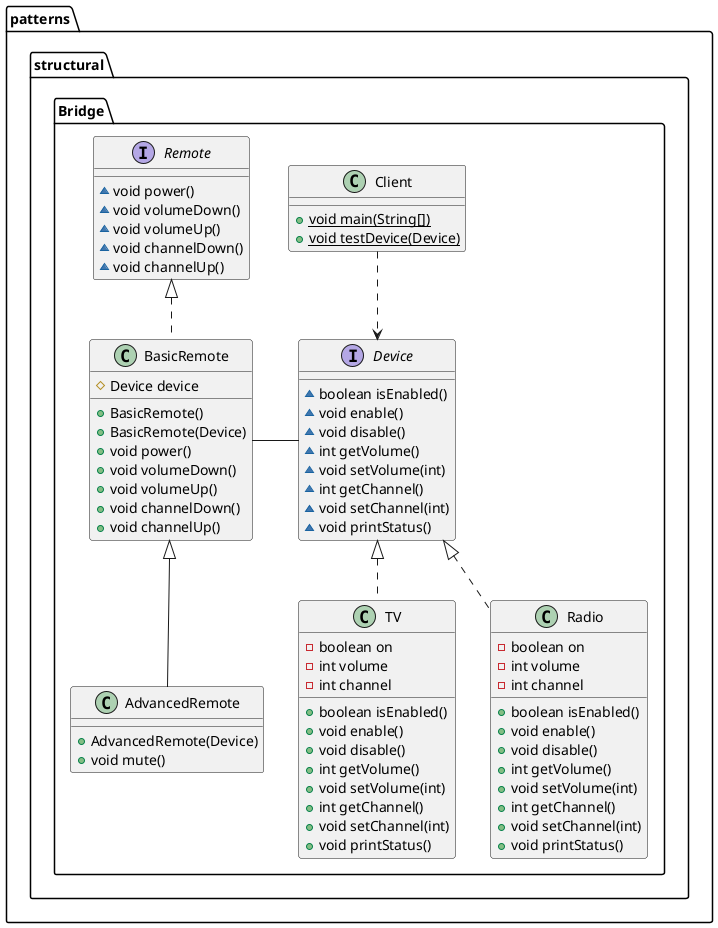 @startuml
class patterns.structural.Bridge.TV {
- boolean on
- int volume
- int channel
+ boolean isEnabled()
+ void enable()
+ void disable()
+ int getVolume()
+ void setVolume(int)
+ int getChannel()
+ void setChannel(int)
+ void printStatus()
}
class patterns.structural.Bridge.Client {
+ {static} void main(String[])
+ {static} void testDevice(Device)
}
interface patterns.structural.Bridge.Device {
~ boolean isEnabled()
~ void enable()
~ void disable()
~ int getVolume()
~ void setVolume(int)
~ int getChannel()
~ void setChannel(int)
~ void printStatus()
}
class patterns.structural.Bridge.AdvancedRemote {
+ AdvancedRemote(Device)
+ void mute()
}
class patterns.structural.Bridge.Radio {
- boolean on
- int volume
- int channel
+ boolean isEnabled()
+ void enable()
+ void disable()
+ int getVolume()
+ void setVolume(int)
+ int getChannel()
+ void setChannel(int)
+ void printStatus()
}
interface patterns.structural.Bridge.Remote {
~ void power()
~ void volumeDown()
~ void volumeUp()
~ void channelDown()
~ void channelUp()
}
class patterns.structural.Bridge.BasicRemote {
# Device device
+ BasicRemote()
+ BasicRemote(Device)
+ void power()
+ void volumeDown()
+ void volumeUp()
+ void channelDown()
+ void channelUp()
}

patterns.structural.Bridge.Client ..> patterns.structural.Bridge.Device
patterns.structural.Bridge.Device <|.. patterns.structural.Bridge.TV
patterns.structural.Bridge.BasicRemote - patterns.structural.Bridge.Device
patterns.structural.Bridge.BasicRemote <|-- patterns.structural.Bridge.AdvancedRemote
patterns.structural.Bridge.Device <|.. patterns.structural.Bridge.Radio
patterns.structural.Bridge.Remote <|.. patterns.structural.Bridge.BasicRemote
@enduml